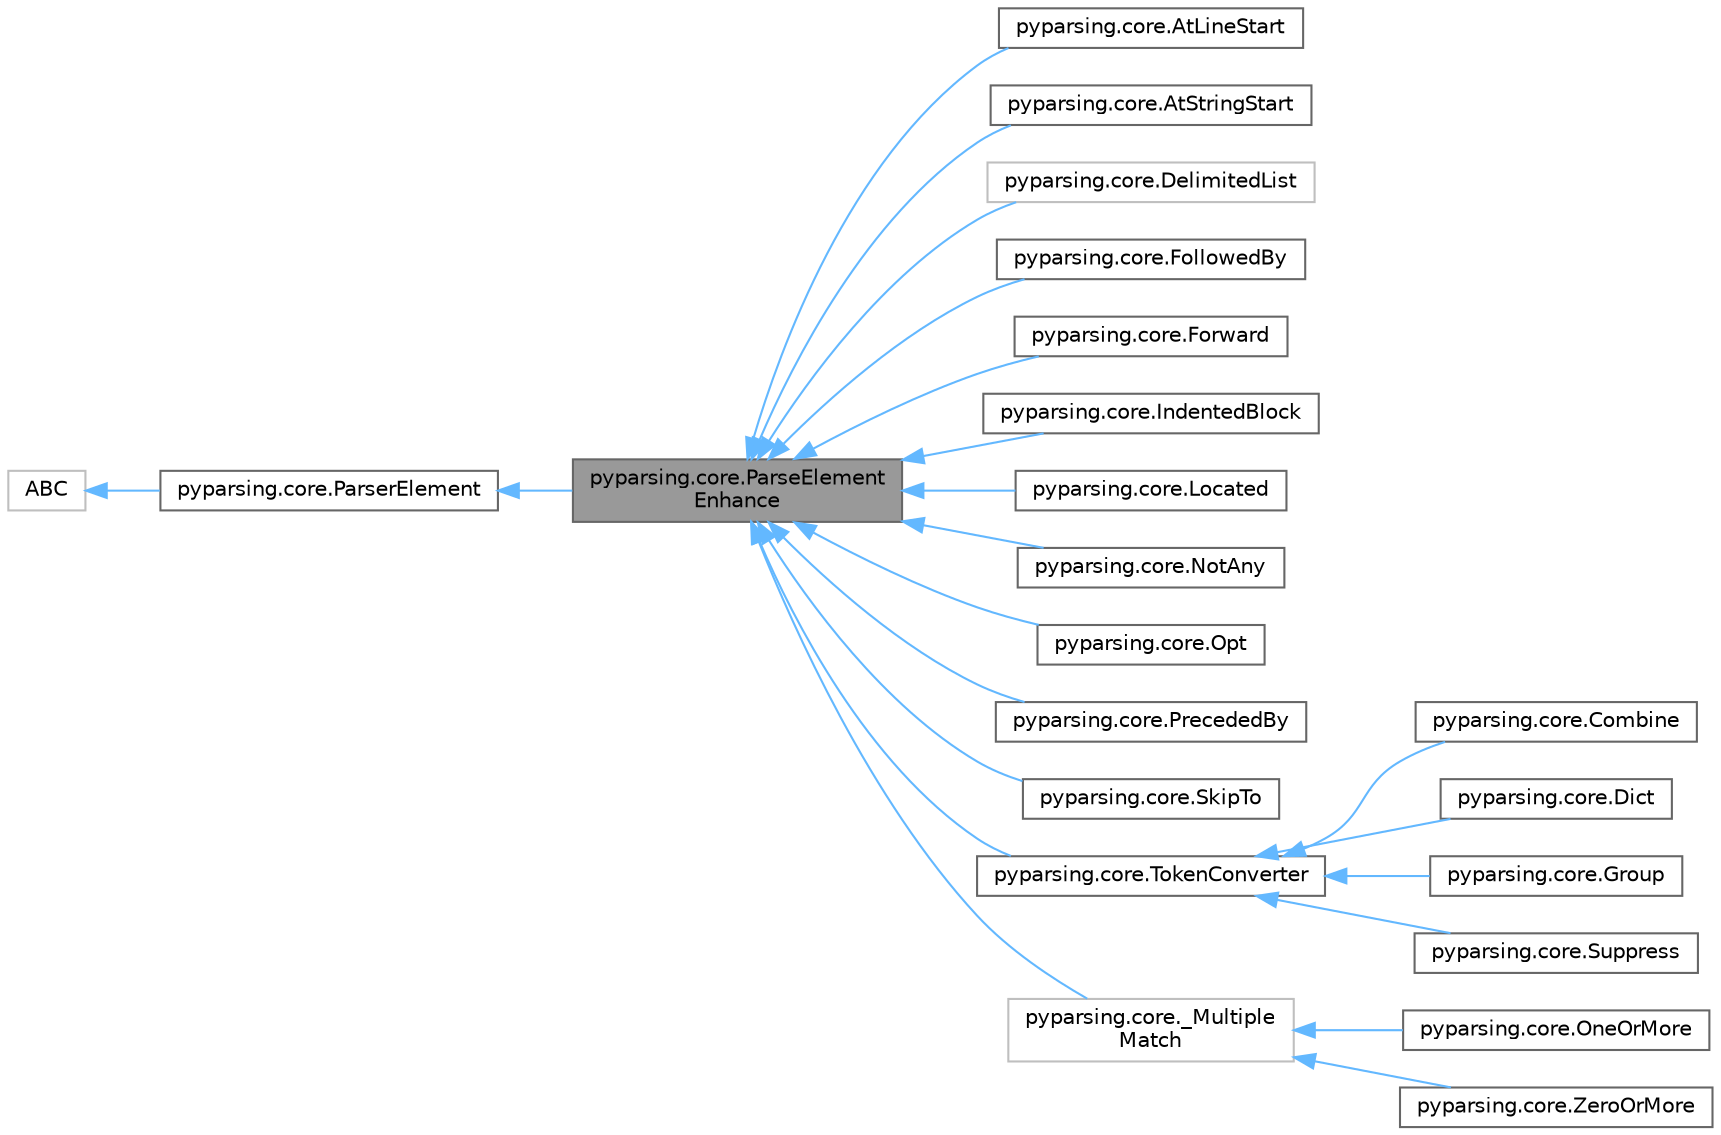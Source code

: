 digraph "pyparsing.core.ParseElementEnhance"
{
 // LATEX_PDF_SIZE
  bgcolor="transparent";
  edge [fontname=Helvetica,fontsize=10,labelfontname=Helvetica,labelfontsize=10];
  node [fontname=Helvetica,fontsize=10,shape=box,height=0.2,width=0.4];
  rankdir="LR";
  Node1 [id="Node000001",label="pyparsing.core.ParseElement\lEnhance",height=0.2,width=0.4,color="gray40", fillcolor="grey60", style="filled", fontcolor="black",tooltip=" "];
  Node2 -> Node1 [id="edge1_Node000001_Node000002",dir="back",color="steelblue1",style="solid",tooltip=" "];
  Node2 [id="Node000002",label="pyparsing.core.ParserElement",height=0.2,width=0.4,color="gray40", fillcolor="white", style="filled",URL="$d9/d94/classpyparsing_1_1core_1_1ParserElement.html",tooltip=" "];
  Node3 -> Node2 [id="edge2_Node000002_Node000003",dir="back",color="steelblue1",style="solid",tooltip=" "];
  Node3 [id="Node000003",label="ABC",height=0.2,width=0.4,color="grey75", fillcolor="white", style="filled",URL="$dd/d9b/classABC.html",tooltip=" "];
  Node1 -> Node4 [id="edge3_Node000001_Node000004",dir="back",color="steelblue1",style="solid",tooltip=" "];
  Node4 [id="Node000004",label="pyparsing.core.AtLineStart",height=0.2,width=0.4,color="gray40", fillcolor="white", style="filled",URL="$dc/d23/classpyparsing_1_1core_1_1AtLineStart.html",tooltip=" "];
  Node1 -> Node5 [id="edge4_Node000001_Node000005",dir="back",color="steelblue1",style="solid",tooltip=" "];
  Node5 [id="Node000005",label="pyparsing.core.AtStringStart",height=0.2,width=0.4,color="gray40", fillcolor="white", style="filled",URL="$d2/dba/classpyparsing_1_1core_1_1AtStringStart.html",tooltip=" "];
  Node1 -> Node6 [id="edge5_Node000001_Node000006",dir="back",color="steelblue1",style="solid",tooltip=" "];
  Node6 [id="Node000006",label="pyparsing.core.DelimitedList",height=0.2,width=0.4,color="grey75", fillcolor="white", style="filled",URL="$db/daa/classpyparsing_1_1core_1_1DelimitedList.html",tooltip=" "];
  Node1 -> Node7 [id="edge6_Node000001_Node000007",dir="back",color="steelblue1",style="solid",tooltip=" "];
  Node7 [id="Node000007",label="pyparsing.core.FollowedBy",height=0.2,width=0.4,color="gray40", fillcolor="white", style="filled",URL="$d5/d89/classpyparsing_1_1core_1_1FollowedBy.html",tooltip=" "];
  Node1 -> Node8 [id="edge7_Node000001_Node000008",dir="back",color="steelblue1",style="solid",tooltip=" "];
  Node8 [id="Node000008",label="pyparsing.core.Forward",height=0.2,width=0.4,color="gray40", fillcolor="white", style="filled",URL="$df/d5b/classpyparsing_1_1core_1_1Forward.html",tooltip=" "];
  Node1 -> Node9 [id="edge8_Node000001_Node000009",dir="back",color="steelblue1",style="solid",tooltip=" "];
  Node9 [id="Node000009",label="pyparsing.core.IndentedBlock",height=0.2,width=0.4,color="gray40", fillcolor="white", style="filled",URL="$d4/dfd/classpyparsing_1_1core_1_1IndentedBlock.html",tooltip=" "];
  Node1 -> Node10 [id="edge9_Node000001_Node000010",dir="back",color="steelblue1",style="solid",tooltip=" "];
  Node10 [id="Node000010",label="pyparsing.core.Located",height=0.2,width=0.4,color="gray40", fillcolor="white", style="filled",URL="$da/da1/classpyparsing_1_1core_1_1Located.html",tooltip=" "];
  Node1 -> Node11 [id="edge10_Node000001_Node000011",dir="back",color="steelblue1",style="solid",tooltip=" "];
  Node11 [id="Node000011",label="pyparsing.core.NotAny",height=0.2,width=0.4,color="gray40", fillcolor="white", style="filled",URL="$dd/db2/classpyparsing_1_1core_1_1NotAny.html",tooltip=" "];
  Node1 -> Node12 [id="edge11_Node000001_Node000012",dir="back",color="steelblue1",style="solid",tooltip=" "];
  Node12 [id="Node000012",label="pyparsing.core.Opt",height=0.2,width=0.4,color="gray40", fillcolor="white", style="filled",URL="$d8/d3d/classpyparsing_1_1core_1_1Opt.html",tooltip=" "];
  Node1 -> Node13 [id="edge12_Node000001_Node000013",dir="back",color="steelblue1",style="solid",tooltip=" "];
  Node13 [id="Node000013",label="pyparsing.core.PrecededBy",height=0.2,width=0.4,color="gray40", fillcolor="white", style="filled",URL="$d4/db0/classpyparsing_1_1core_1_1PrecededBy.html",tooltip=" "];
  Node1 -> Node14 [id="edge13_Node000001_Node000014",dir="back",color="steelblue1",style="solid",tooltip=" "];
  Node14 [id="Node000014",label="pyparsing.core.SkipTo",height=0.2,width=0.4,color="gray40", fillcolor="white", style="filled",URL="$df/dd1/classpyparsing_1_1core_1_1SkipTo.html",tooltip=" "];
  Node1 -> Node15 [id="edge14_Node000001_Node000015",dir="back",color="steelblue1",style="solid",tooltip=" "];
  Node15 [id="Node000015",label="pyparsing.core.TokenConverter",height=0.2,width=0.4,color="gray40", fillcolor="white", style="filled",URL="$d6/d6e/classpyparsing_1_1core_1_1TokenConverter.html",tooltip=" "];
  Node15 -> Node16 [id="edge15_Node000015_Node000016",dir="back",color="steelblue1",style="solid",tooltip=" "];
  Node16 [id="Node000016",label="pyparsing.core.Combine",height=0.2,width=0.4,color="gray40", fillcolor="white", style="filled",URL="$d3/d28/classpyparsing_1_1core_1_1Combine.html",tooltip=" "];
  Node15 -> Node17 [id="edge16_Node000015_Node000017",dir="back",color="steelblue1",style="solid",tooltip=" "];
  Node17 [id="Node000017",label="pyparsing.core.Dict",height=0.2,width=0.4,color="gray40", fillcolor="white", style="filled",URL="$d3/df7/classpyparsing_1_1core_1_1Dict.html",tooltip=" "];
  Node15 -> Node18 [id="edge17_Node000015_Node000018",dir="back",color="steelblue1",style="solid",tooltip=" "];
  Node18 [id="Node000018",label="pyparsing.core.Group",height=0.2,width=0.4,color="gray40", fillcolor="white", style="filled",URL="$d2/d4d/classpyparsing_1_1core_1_1Group.html",tooltip=" "];
  Node15 -> Node19 [id="edge18_Node000015_Node000019",dir="back",color="steelblue1",style="solid",tooltip=" "];
  Node19 [id="Node000019",label="pyparsing.core.Suppress",height=0.2,width=0.4,color="gray40", fillcolor="white", style="filled",URL="$da/d59/classpyparsing_1_1core_1_1Suppress.html",tooltip=" "];
  Node1 -> Node20 [id="edge19_Node000001_Node000020",dir="back",color="steelblue1",style="solid",tooltip=" "];
  Node20 [id="Node000020",label="pyparsing.core._Multiple\lMatch",height=0.2,width=0.4,color="grey75", fillcolor="white", style="filled",URL="$d1/daa/classpyparsing_1_1core_1_1__MultipleMatch.html",tooltip=" "];
  Node20 -> Node21 [id="edge20_Node000020_Node000021",dir="back",color="steelblue1",style="solid",tooltip=" "];
  Node21 [id="Node000021",label="pyparsing.core.OneOrMore",height=0.2,width=0.4,color="gray40", fillcolor="white", style="filled",URL="$d8/d0f/classpyparsing_1_1core_1_1OneOrMore.html",tooltip=" "];
  Node20 -> Node22 [id="edge21_Node000020_Node000022",dir="back",color="steelblue1",style="solid",tooltip=" "];
  Node22 [id="Node000022",label="pyparsing.core.ZeroOrMore",height=0.2,width=0.4,color="gray40", fillcolor="white", style="filled",URL="$dd/d4c/classpyparsing_1_1core_1_1ZeroOrMore.html",tooltip=" "];
}
